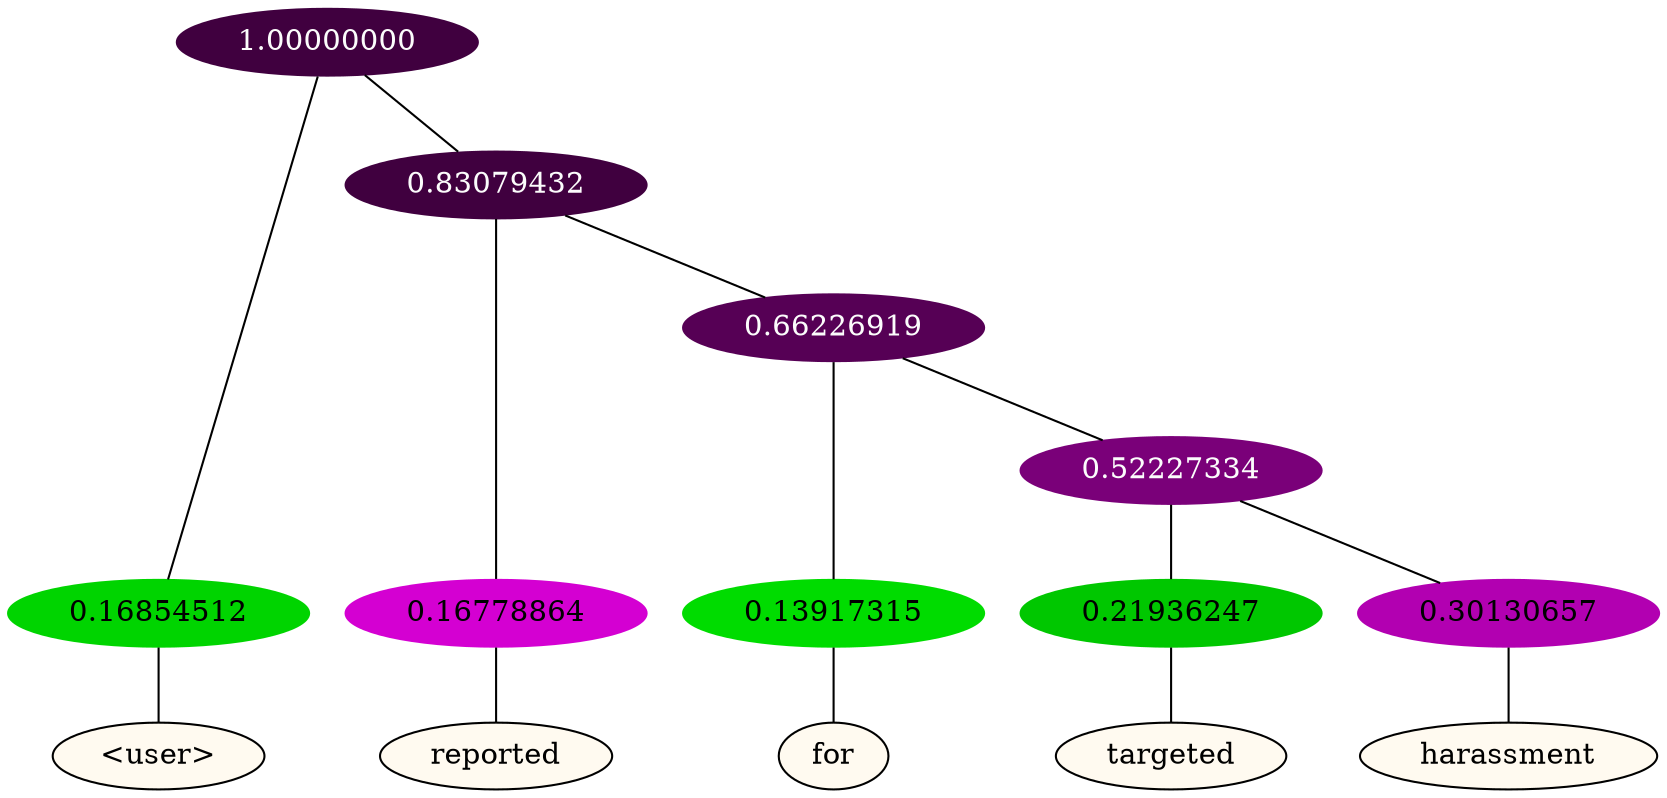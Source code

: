 graph {
	node [format=png height=0.15 nodesep=0.001 ordering=out overlap=prism overlap_scaling=0.01 ranksep=0.001 ratio=0.2 style=filled width=0.15]
	{
		rank=same
		a_w_1 [label="\<user\>" color=black fillcolor=floralwhite style="filled,solid"]
		a_w_3 [label=reported color=black fillcolor=floralwhite style="filled,solid"]
		a_w_5 [label=for color=black fillcolor=floralwhite style="filled,solid"]
		a_w_7 [label=targeted color=black fillcolor=floralwhite style="filled,solid"]
		a_w_8 [label=harassment color=black fillcolor=floralwhite style="filled,solid"]
	}
	a_n_1 -- a_w_1
	a_n_3 -- a_w_3
	a_n_5 -- a_w_5
	a_n_7 -- a_w_7
	a_n_8 -- a_w_8
	{
		rank=same
		a_n_1 [label=0.16854512 color="0.334 1.000 0.831" fontcolor=black]
		a_n_3 [label=0.16778864 color="0.835 1.000 0.832" fontcolor=black]
		a_n_5 [label=0.13917315 color="0.334 1.000 0.861" fontcolor=black]
		a_n_7 [label=0.21936247 color="0.334 1.000 0.781" fontcolor=black]
		a_n_8 [label=0.30130657 color="0.835 1.000 0.699" fontcolor=black]
	}
	a_n_0 [label=1.00000000 color="0.835 1.000 0.250" fontcolor=grey99]
	a_n_0 -- a_n_1
	a_n_2 [label=0.83079432 color="0.835 1.000 0.250" fontcolor=grey99]
	a_n_0 -- a_n_2
	a_n_2 -- a_n_3
	a_n_4 [label=0.66226919 color="0.835 1.000 0.338" fontcolor=grey99]
	a_n_2 -- a_n_4
	a_n_4 -- a_n_5
	a_n_6 [label=0.52227334 color="0.835 1.000 0.478" fontcolor=grey99]
	a_n_4 -- a_n_6
	a_n_6 -- a_n_7
	a_n_6 -- a_n_8
}
